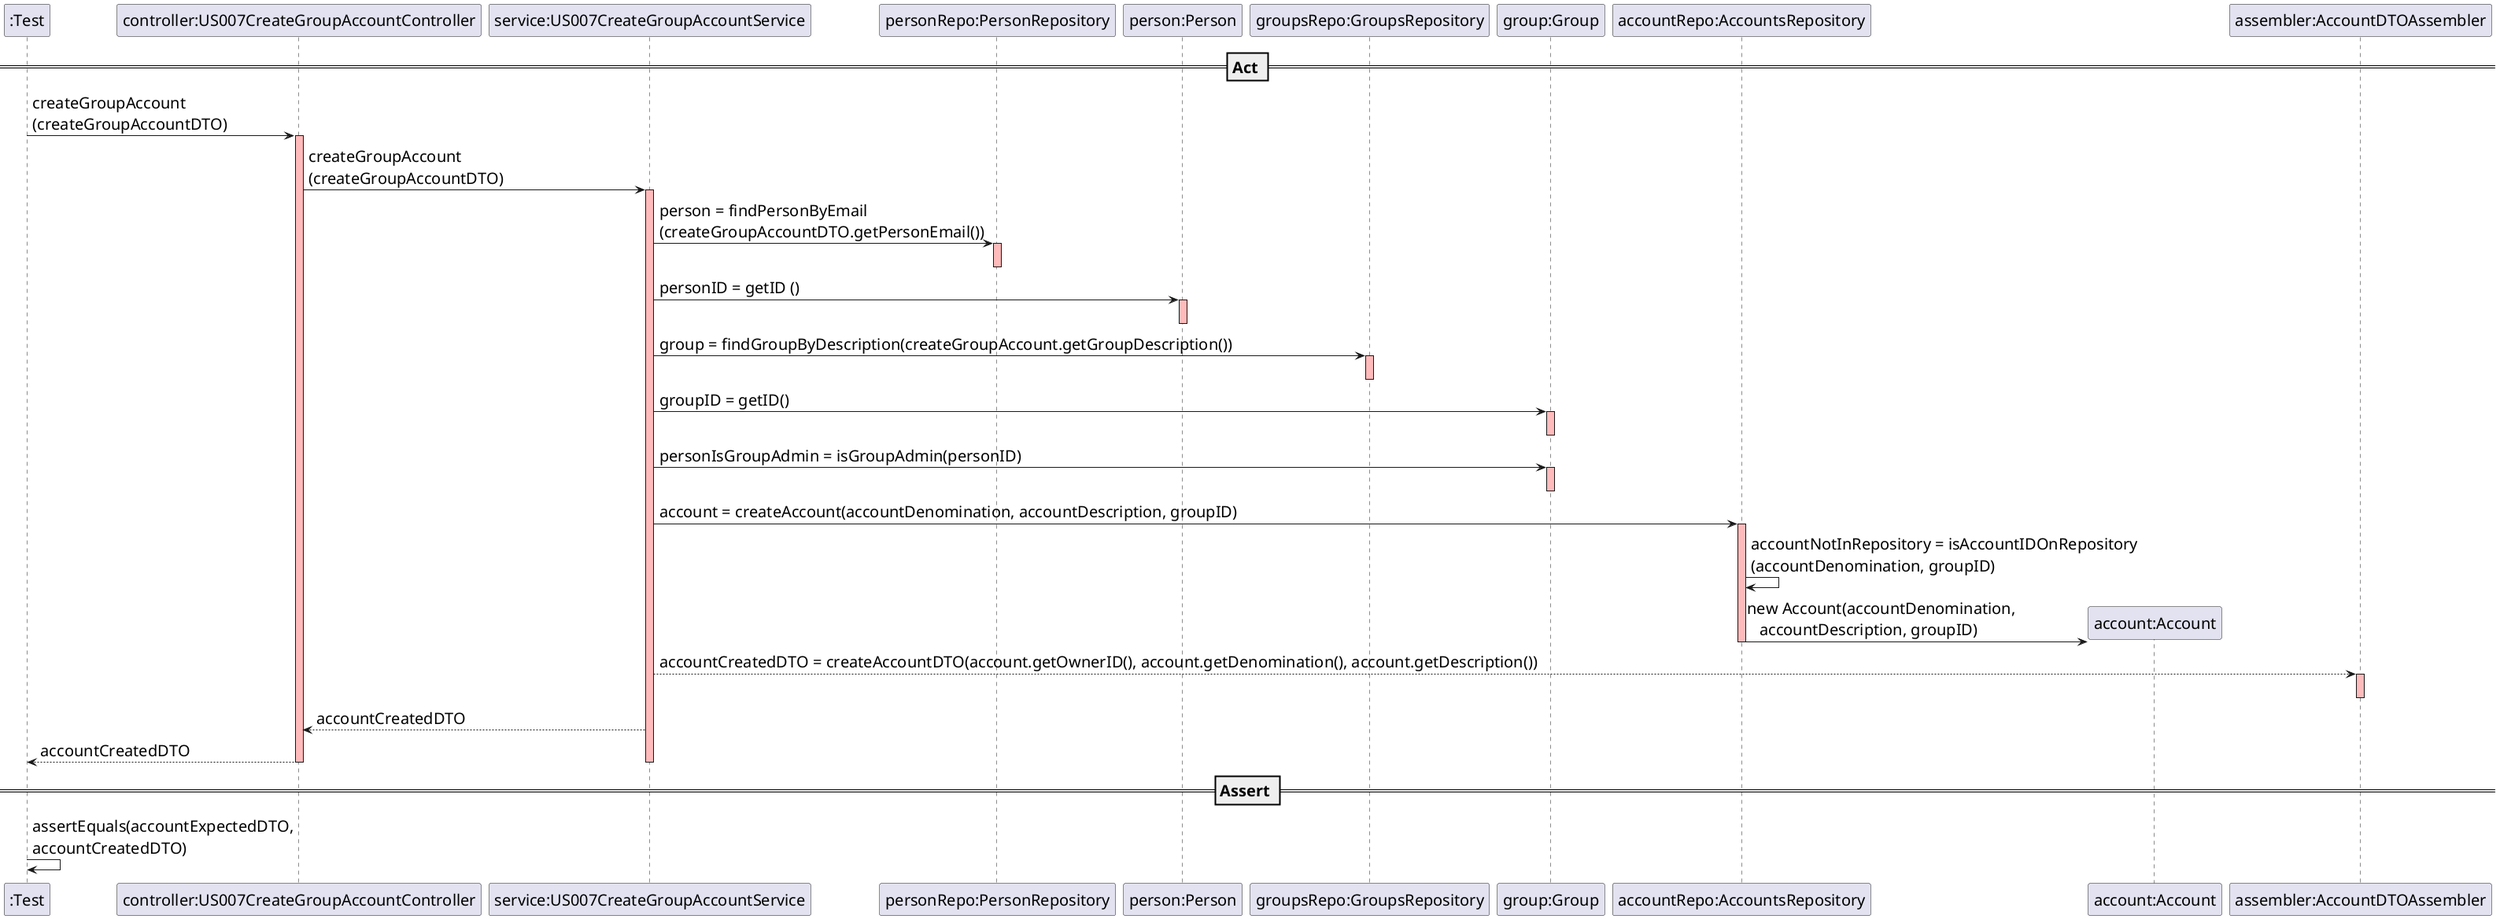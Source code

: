 @startuml
skinparam DefaultFontSize 20

participant ":Test"
participant "controller:US007CreateGroupAccountController"
participant "service:US007CreateGroupAccountService"
participant "personRepo:PersonRepository"
participant "person:Person"
participant "groupsRepo:GroupsRepository"
participant "group:Group"
participant "accountRepo:AccountsRepository"
participant "account:Account"
participant "assembler:AccountDTOAssembler"

== Act ==

":Test" -> "controller:US007CreateGroupAccountController" : createGroupAccount\n(createGroupAccountDTO)
activate "controller:US007CreateGroupAccountController"  #FFBBBB

"controller:US007CreateGroupAccountController" -> "service:US007CreateGroupAccountService" : createGroupAccount\n(createGroupAccountDTO)
activate "service:US007CreateGroupAccountService"  #FFBBBB

"service:US007CreateGroupAccountService" -> "personRepo:PersonRepository" : person = findPersonByEmail\n(createGroupAccountDTO.getPersonEmail())
activate "personRepo:PersonRepository"  #FFBBBB
deactivate "personRepo:PersonRepository"  #FFBBBB

"service:US007CreateGroupAccountService" -> "person:Person" : personID = getID ()
activate "person:Person"  #FFBBBB
deactivate "person:Person"  #FFBBBB

"service:US007CreateGroupAccountService" -> "groupsRepo:GroupsRepository" : group = findGroupByDescription(createGroupAccount.getGroupDescription())
activate "groupsRepo:GroupsRepository"  #FFBBBB
deactivate "groupsRepo:GroupsRepository"  #FFBBBB

"service:US007CreateGroupAccountService" -> "group:Group" : groupID = getID()
activate "group:Group" #FFBBBB
deactivate "group:Group"

"service:US007CreateGroupAccountService" -> "group:Group" : personIsGroupAdmin = isGroupAdmin(personID)
activate "group:Group" #FFBBBB
deactivate "group:Group"

"service:US007CreateGroupAccountService" -> "accountRepo:AccountsRepository" : account = createAccount(accountDenomination, accountDescription, groupID)
activate "accountRepo:AccountsRepository" #FFBBBB
"accountRepo:AccountsRepository" -> "accountRepo:AccountsRepository" : accountNotInRepository = isAccountIDOnRepository\n(accountDenomination, groupID)
create "account:Account"
"accountRepo:AccountsRepository" -> "account:Account" : new Account(accountDenomination, \n   accountDescription, groupID)
deactivate "accountRepo:AccountsRepository" #FFBBBB

"service:US007CreateGroupAccountService"--> "assembler:AccountDTOAssembler":accountCreatedDTO = createAccountDTO(account.getOwnerID(), account.getDenomination(), account.getDescription())
activate "assembler:AccountDTOAssembler" #FFBBBB
deactivate "assembler:AccountDTOAssembler"

"service:US007CreateGroupAccountService"--> "controller:US007CreateGroupAccountController": accountCreatedDTO
"controller:US007CreateGroupAccountController" --> ":Test": accountCreatedDTO

deactivate "accountRepo:AccountsRepository" #FFBBBB
deactivate "group:Group" #FFBBBB
deactivate "personRepo:PersonRepository" #FFBBBB
deactivate "groupsRepo:GroupsRepository" #FFBBBB
deactivate "service:US007CreateGroupAccountService"  #FFBBBB
deactivate "controller:US007CreateGroupAccountController" #FFBBBB

== Assert ==

":Test" -> ":Test" : assertEquals(accountExpectedDTO,\naccountCreatedDTO)

@enduml